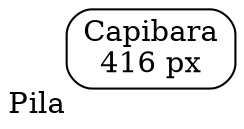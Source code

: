 digraph G {
    rankdir=LR;
    node[shape=Mrecord];
    Pila[xlabel="Pila" label="Capibara\n416 px"];
}
